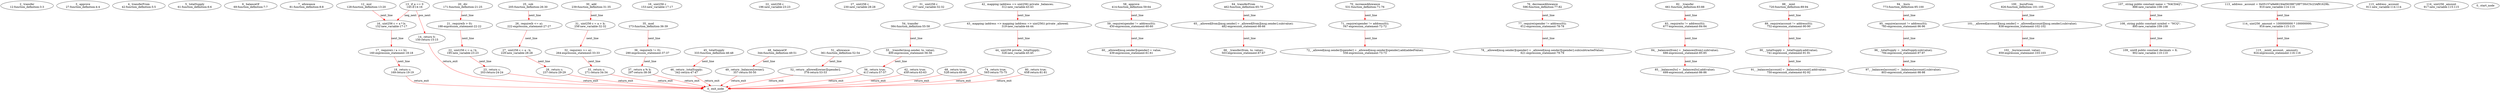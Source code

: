 digraph  {
12 [label="2_ transfer\n12-function_definition-3-3", type_label=function_definition];
27 [label="3_ approve\n27-function_definition-4-4", type_label=function_definition];
42 [label="4_ transferFrom\n42-function_definition-5-5", type_label=function_definition];
61 [label="5_ totalSupply\n61-function_definition-6-6", type_label=function_definition];
69 [label="6_ balanceOf\n69-function_definition-7-7", type_label=function_definition];
81 [label="7_ allowance\n81-function_definition-8-8", type_label=function_definition];
128 [label="12_ mul\n128-function_definition-13-20", type_label=function_definition];
145 [label="13_ if_a == 0\n145-if-14-16", type_label=if];
150 [label="14_ return 0;\n150-return-15-15", type_label=return];
152 [label="16_ uint256 c = a * b;\n152-new_variable-17-17", type_label=new_variable];
153 [label="16_ uint256 c\n153-new_variable-17-17", type_label=new_variable];
160 [label="17_ require(c / a == b);\n160-expression_statement-18-18", type_label=expression_statement];
169 [label="18_ return c;\n169-return-19-19", type_label=return];
171 [label="20_ div\n171-function_definition-21-25", type_label=function_definition];
188 [label="21_ require(b > 0);\n188-expression_statement-22-22", type_label=expression_statement];
195 [label="22_ uint256 c = a / b;\n195-new_variable-23-23", type_label=new_variable];
196 [label="22_ uint256 c\n196-new_variable-23-23", type_label=new_variable];
203 [label="23_ return c;\n203-return-24-24", type_label=return];
205 [label="25_ sub\n205-function_definition-26-30", type_label=function_definition];
222 [label="26_ require(b <= a);\n222-expression_statement-27-27", type_label=expression_statement];
229 [label="27_ uint256 c = a - b;\n229-new_variable-28-28", type_label=new_variable];
230 [label="27_ uint256 c\n230-new_variable-28-28", type_label=new_variable];
237 [label="28_ return c;\n237-return-29-29", type_label=return];
239 [label="30_ add\n239-function_definition-31-35", type_label=function_definition];
256 [label="31_ uint256 c = a + b;\n256-new_variable-32-32", type_label=new_variable];
257 [label="31_ uint256 c\n257-new_variable-32-32", type_label=new_variable];
264 [label="32_ require(c >= a);\n264-expression_statement-33-33", type_label=expression_statement];
271 [label="33_ return c;\n271-return-34-34", type_label=return];
273 [label="35_ mod\n273-function_definition-36-39", type_label=function_definition];
290 [label="36_ require(b != 0);\n290-expression_statement-37-37", type_label=expression_statement];
297 [label="37_ return a % b;\n297-return-38-38", type_label=return];
312 [label="42_ mapping (address => uint256) private _balances;\n312-new_variable-43-43", type_label=new_variable];
319 [label="43_ mapping (address => mapping (address => uint256)) private _allowed;\n319-new_variable-44-44", type_label=new_variable];
328 [label="44_ uint256 private _totalSupply;\n328-new_variable-45-45", type_label=new_variable];
333 [label="45_ totalSupply\n333-function_definition-46-48", type_label=function_definition];
342 [label="46_ return _totalSupply;\n342-return-47-47", type_label=return];
344 [label="48_ balanceOf\n344-function_definition-49-51", type_label=function_definition];
357 [label="49_ return _balances[owner];\n357-return-50-50", type_label=return];
361 [label="51_ allowance\n361-function_definition-52-54", type_label=function_definition];
378 [label="52_ return _allowed[owner][spender];\n378-return-53-53", type_label=return];
384 [label="54_ transfer\n384-function_definition-55-58", type_label=function_definition];
400 [label="55_ _transfer(msg.sender, to, value);\n400-expression_statement-56-56", type_label=expression_statement];
411 [label="56_ return true;\n411-return-57-57", type_label=return];
414 [label="58_ approve\n414-function_definition-59-64", type_label=function_definition];
430 [label="59_ require(spender != address(0));\n430-expression_statement-60-60", type_label=expression_statement];
439 [label="60_ _allowed[msg.sender][spender] = value;\n439-expression_statement-61-61", type_label=expression_statement];
459 [label="62_ return true;\n459-return-63-63", type_label=return];
462 [label="64_ transferFrom\n462-function_definition-65-70", type_label=function_definition];
482 [label="65_ _allowed[from][msg.sender] = _allowed[from][msg.sender].sub(value);\n482-expression_statement-66-66", type_label=expression_statement];
503 [label="66_ _transfer(from, to, value);\n503-expression_statement-67-67", type_label=expression_statement];
528 [label="68_ return true;\n528-return-69-69", type_label=return];
531 [label="70_ increaseAllowance\n531-function_definition-71-76", type_label=function_definition];
547 [label="71_ require(spender != address(0));\n547-expression_statement-72-72", type_label=expression_statement];
556 [label="72_ _allowed[msg.sender][spender] = _allowed[msg.sender][spender].add(addedValue);\n556-expression_statement-73-73", type_label=expression_statement];
593 [label="74_ return true;\n593-return-75-75", type_label=return];
596 [label="76_ decreaseAllowance\n596-function_definition-77-82", type_label=function_definition];
612 [label="77_ require(spender != address(0));\n612-expression_statement-78-78", type_label=expression_statement];
621 [label="78_ _allowed[msg.sender][spender] = _allowed[msg.sender][spender].sub(subtractedValue);\n621-expression_statement-79-79", type_label=expression_statement];
658 [label="80_ return true;\n658-return-81-81", type_label=return];
661 [label="82_ _transfer\n661-function_definition-83-88", type_label=function_definition];
677 [label="83_ require(to != address(0));\n677-expression_statement-84-84", type_label=expression_statement];
686 [label="84_ _balances[from] = _balances[from].sub(value);\n686-expression_statement-85-85", type_label=expression_statement];
699 [label="85_ _balances[to] = _balances[to].add(value);\n699-expression_statement-86-86", type_label=expression_statement];
720 [label="88_ _mint\n720-function_definition-89-94", type_label=function_definition];
732 [label="89_ require(account != address(0));\n732-expression_statement-90-90", type_label=expression_statement];
741 [label="90_ _totalSupply = _totalSupply.add(value);\n741-expression_statement-91-91", type_label=expression_statement];
750 [label="91_ _balances[account] = _balances[account].add(value);\n750-expression_statement-92-92", type_label=expression_statement];
773 [label="94_ _burn\n773-function_definition-95-100", type_label=function_definition];
785 [label="95_ require(account != address(0));\n785-expression_statement-96-96", type_label=expression_statement];
794 [label="96_ _totalSupply = _totalSupply.sub(value);\n794-expression_statement-97-97", type_label=expression_statement];
803 [label="97_ _balances[account] = _balances[account].sub(value);\n803-expression_statement-98-98", type_label=expression_statement];
826 [label="100_ _burnFrom\n826-function_definition-101-105", type_label=function_definition];
838 [label="101_ _allowed[account][msg.sender] = _allowed[account][msg.sender].sub(value);\n838-expression_statement-102-102", type_label=expression_statement];
859 [label="102_ _burn(account, value);\n859-expression_statement-103-103", type_label=expression_statement];
888 [label="107_ string public constant name = \"NACDAQ\";\n888-new_variable-108-108", type_label=new_variable];
895 [label="108_ string public constant symbol = \"NCQ\";\n895-new_variable-109-109", type_label=new_variable];
902 [label="109_ uint8 public constant decimals = 8;\n902-new_variable-110-110", type_label=new_variable];
910 [label="113_ address _account = 0x05157a9e6619Ad56398728F730cC5c23Af91629b;\n910-new_variable-114-114", type_label=new_variable];
911 [label="113_ address _account\n911-new_variable-114-114", type_label=new_variable];
916 [label="114_ uint256 _amount = 1000000000 * 100000000;\n916-new_variable-115-115", type_label=new_variable];
917 [label="114_ uint256 _amount\n917-new_variable-115-115", type_label=new_variable];
924 [label="115_ _mint(_account, _amount);\n924-expression_statement-116-116", type_label=expression_statement];
1 [label="0_ start_node", type_label=start];
2 [label="0_ exit_node", type_label=exit];
128 -> 152  [color=red, controlflow_type=next_line, edge_type=CFG_edge, key=0, label=next_line];
145 -> 150  [color=red, controlflow_type=pos_next, edge_type=CFG_edge, key=0, label=pos_next];
145 -> 152  [color=red, controlflow_type=neg_next, edge_type=CFG_edge, key=0, label=neg_next];
150 -> 2  [color=red, controlflow_type=return_exit, edge_type=CFG_edge, key=0, label=return_exit];
152 -> 160  [color=red, controlflow_type=next_line, edge_type=CFG_edge, key=0, label=next_line];
160 -> 169  [color=red, controlflow_type=next_line, edge_type=CFG_edge, key=0, label=next_line];
169 -> 2  [color=red, controlflow_type=return_exit, edge_type=CFG_edge, key=0, label=return_exit];
171 -> 188  [color=red, controlflow_type=next_line, edge_type=CFG_edge, key=0, label=next_line];
188 -> 195  [color=red, controlflow_type=next_line, edge_type=CFG_edge, key=0, label=next_line];
195 -> 203  [color=red, controlflow_type=next_line, edge_type=CFG_edge, key=0, label=next_line];
203 -> 2  [color=red, controlflow_type=return_exit, edge_type=CFG_edge, key=0, label=return_exit];
205 -> 222  [color=red, controlflow_type=next_line, edge_type=CFG_edge, key=0, label=next_line];
222 -> 229  [color=red, controlflow_type=next_line, edge_type=CFG_edge, key=0, label=next_line];
229 -> 237  [color=red, controlflow_type=next_line, edge_type=CFG_edge, key=0, label=next_line];
237 -> 2  [color=red, controlflow_type=return_exit, edge_type=CFG_edge, key=0, label=return_exit];
239 -> 256  [color=red, controlflow_type=next_line, edge_type=CFG_edge, key=0, label=next_line];
256 -> 264  [color=red, controlflow_type=next_line, edge_type=CFG_edge, key=0, label=next_line];
264 -> 271  [color=red, controlflow_type=next_line, edge_type=CFG_edge, key=0, label=next_line];
271 -> 2  [color=red, controlflow_type=return_exit, edge_type=CFG_edge, key=0, label=return_exit];
273 -> 290  [color=red, controlflow_type=next_line, edge_type=CFG_edge, key=0, label=next_line];
290 -> 297  [color=red, controlflow_type=next_line, edge_type=CFG_edge, key=0, label=next_line];
297 -> 2  [color=red, controlflow_type=return_exit, edge_type=CFG_edge, key=0, label=return_exit];
312 -> 319  [color=red, controlflow_type=next_line, edge_type=CFG_edge, key=0, label=next_line];
319 -> 328  [color=red, controlflow_type=next_line, edge_type=CFG_edge, key=0, label=next_line];
333 -> 342  [color=red, controlflow_type=next_line, edge_type=CFG_edge, key=0, label=next_line];
342 -> 2  [color=red, controlflow_type=return_exit, edge_type=CFG_edge, key=0, label=return_exit];
344 -> 357  [color=red, controlflow_type=next_line, edge_type=CFG_edge, key=0, label=next_line];
357 -> 2  [color=red, controlflow_type=return_exit, edge_type=CFG_edge, key=0, label=return_exit];
361 -> 378  [color=red, controlflow_type=next_line, edge_type=CFG_edge, key=0, label=next_line];
378 -> 2  [color=red, controlflow_type=return_exit, edge_type=CFG_edge, key=0, label=return_exit];
384 -> 400  [color=red, controlflow_type=next_line, edge_type=CFG_edge, key=0, label=next_line];
400 -> 411  [color=red, controlflow_type=next_line, edge_type=CFG_edge, key=0, label=next_line];
411 -> 2  [color=red, controlflow_type=return_exit, edge_type=CFG_edge, key=0, label=return_exit];
414 -> 430  [color=red, controlflow_type=next_line, edge_type=CFG_edge, key=0, label=next_line];
430 -> 439  [color=red, controlflow_type=next_line, edge_type=CFG_edge, key=0, label=next_line];
459 -> 2  [color=red, controlflow_type=return_exit, edge_type=CFG_edge, key=0, label=return_exit];
462 -> 482  [color=red, controlflow_type=next_line, edge_type=CFG_edge, key=0, label=next_line];
482 -> 503  [color=red, controlflow_type=next_line, edge_type=CFG_edge, key=0, label=next_line];
528 -> 2  [color=red, controlflow_type=return_exit, edge_type=CFG_edge, key=0, label=return_exit];
531 -> 547  [color=red, controlflow_type=next_line, edge_type=CFG_edge, key=0, label=next_line];
547 -> 556  [color=red, controlflow_type=next_line, edge_type=CFG_edge, key=0, label=next_line];
593 -> 2  [color=red, controlflow_type=return_exit, edge_type=CFG_edge, key=0, label=return_exit];
596 -> 612  [color=red, controlflow_type=next_line, edge_type=CFG_edge, key=0, label=next_line];
612 -> 621  [color=red, controlflow_type=next_line, edge_type=CFG_edge, key=0, label=next_line];
658 -> 2  [color=red, controlflow_type=return_exit, edge_type=CFG_edge, key=0, label=return_exit];
661 -> 677  [color=red, controlflow_type=next_line, edge_type=CFG_edge, key=0, label=next_line];
677 -> 686  [color=red, controlflow_type=next_line, edge_type=CFG_edge, key=0, label=next_line];
686 -> 699  [color=red, controlflow_type=next_line, edge_type=CFG_edge, key=0, label=next_line];
720 -> 732  [color=red, controlflow_type=next_line, edge_type=CFG_edge, key=0, label=next_line];
732 -> 741  [color=red, controlflow_type=next_line, edge_type=CFG_edge, key=0, label=next_line];
741 -> 750  [color=red, controlflow_type=next_line, edge_type=CFG_edge, key=0, label=next_line];
773 -> 785  [color=red, controlflow_type=next_line, edge_type=CFG_edge, key=0, label=next_line];
785 -> 794  [color=red, controlflow_type=next_line, edge_type=CFG_edge, key=0, label=next_line];
794 -> 803  [color=red, controlflow_type=next_line, edge_type=CFG_edge, key=0, label=next_line];
826 -> 838  [color=red, controlflow_type=next_line, edge_type=CFG_edge, key=0, label=next_line];
838 -> 859  [color=red, controlflow_type=next_line, edge_type=CFG_edge, key=0, label=next_line];
888 -> 895  [color=red, controlflow_type=next_line, edge_type=CFG_edge, key=0, label=next_line];
895 -> 902  [color=red, controlflow_type=next_line, edge_type=CFG_edge, key=0, label=next_line];
910 -> 916  [color=red, controlflow_type=next_line, edge_type=CFG_edge, key=0, label=next_line];
916 -> 924  [color=red, controlflow_type=next_line, edge_type=CFG_edge, key=0, label=next_line];
}
